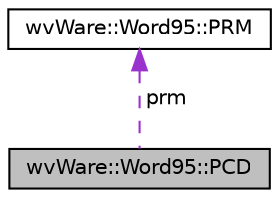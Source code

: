 digraph "wvWare::Word95::PCD"
{
  edge [fontname="Helvetica",fontsize="10",labelfontname="Helvetica",labelfontsize="10"];
  node [fontname="Helvetica",fontsize="10",shape=record];
  Node1 [label="wvWare::Word95::PCD",height=0.2,width=0.4,color="black", fillcolor="grey75", style="filled", fontcolor="black"];
  Node2 -> Node1 [dir="back",color="darkorchid3",fontsize="10",style="dashed",label=" prm" ,fontname="Helvetica"];
  Node2 [label="wvWare::Word95::PRM",height=0.2,width=0.4,color="black", fillcolor="white", style="filled",URL="$structwv_ware_1_1_word95_1_1_p_r_m.html"];
}

